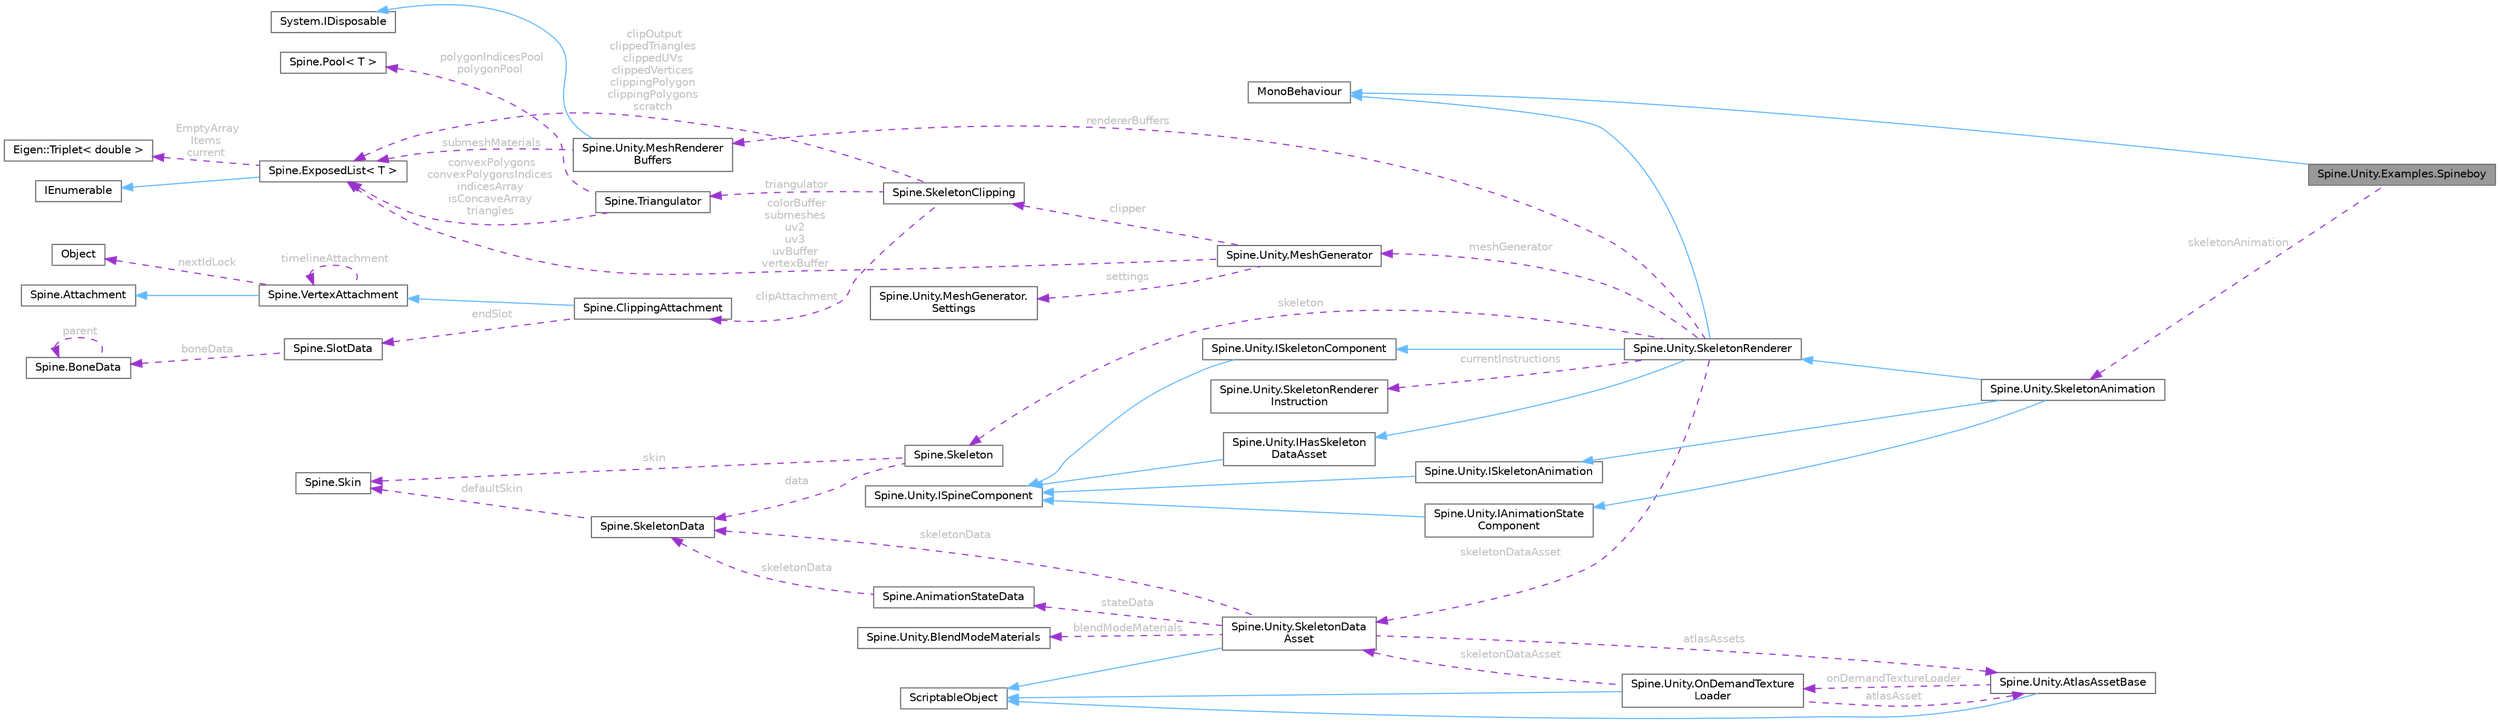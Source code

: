 digraph "Spine.Unity.Examples.Spineboy"
{
 // LATEX_PDF_SIZE
  bgcolor="transparent";
  edge [fontname=Helvetica,fontsize=10,labelfontname=Helvetica,labelfontsize=10];
  node [fontname=Helvetica,fontsize=10,shape=box,height=0.2,width=0.4];
  rankdir="LR";
  Node1 [id="Node000001",label="Spine.Unity.Examples.Spineboy",height=0.2,width=0.4,color="gray40", fillcolor="grey60", style="filled", fontcolor="black",tooltip=" "];
  Node2 -> Node1 [id="edge51_Node000001_Node000002",dir="back",color="steelblue1",style="solid",tooltip=" "];
  Node2 [id="Node000002",label="MonoBehaviour",height=0.2,width=0.4,color="gray40", fillcolor="white", style="filled",tooltip=" "];
  Node3 -> Node1 [id="edge52_Node000001_Node000003",dir="back",color="darkorchid3",style="dashed",tooltip=" ",label=" skeletonAnimation",fontcolor="grey" ];
  Node3 [id="Node000003",label="Spine.Unity.SkeletonAnimation",height=0.2,width=0.4,color="gray40", fillcolor="white", style="filled",URL="$class_spine_1_1_unity_1_1_skeleton_animation.html",tooltip=" "];
  Node4 -> Node3 [id="edge53_Node000003_Node000004",dir="back",color="steelblue1",style="solid",tooltip=" "];
  Node4 [id="Node000004",label="Spine.Unity.SkeletonRenderer",height=0.2,width=0.4,color="gray40", fillcolor="white", style="filled",URL="$class_spine_1_1_unity_1_1_skeleton_renderer.html",tooltip="Base class of animated Spine skeleton components. This component manages and renders a skeleton."];
  Node2 -> Node4 [id="edge54_Node000004_Node000002",dir="back",color="steelblue1",style="solid",tooltip=" "];
  Node5 -> Node4 [id="edge55_Node000004_Node000005",dir="back",color="steelblue1",style="solid",tooltip=" "];
  Node5 [id="Node000005",label="Spine.Unity.ISkeletonComponent",height=0.2,width=0.4,color="gray40", fillcolor="white", style="filled",URL="$interface_spine_1_1_unity_1_1_i_skeleton_component.html",tooltip="A Spine-Unity Component that manages a Spine.Skeleton instance, instantiated from a SkeletonDataAsset..."];
  Node6 -> Node5 [id="edge56_Node000005_Node000006",dir="back",color="steelblue1",style="solid",tooltip=" "];
  Node6 [id="Node000006",label="Spine.Unity.ISpineComponent",height=0.2,width=0.4,color="gray40", fillcolor="white", style="filled",URL="$interface_spine_1_1_unity_1_1_i_spine_component.html",tooltip=" "];
  Node7 -> Node4 [id="edge57_Node000004_Node000007",dir="back",color="steelblue1",style="solid",tooltip=" "];
  Node7 [id="Node000007",label="Spine.Unity.IHasSkeleton\lDataAsset",height=0.2,width=0.4,color="gray40", fillcolor="white", style="filled",URL="$interface_spine_1_1_unity_1_1_i_has_skeleton_data_asset.html",tooltip="Holds a reference to a SkeletonDataAsset."];
  Node6 -> Node7 [id="edge58_Node000007_Node000006",dir="back",color="steelblue1",style="solid",tooltip=" "];
  Node8 -> Node4 [id="edge59_Node000004_Node000008",dir="back",color="darkorchid3",style="dashed",tooltip=" ",label=" skeletonDataAsset",fontcolor="grey" ];
  Node8 [id="Node000008",label="Spine.Unity.SkeletonData\lAsset",height=0.2,width=0.4,color="gray40", fillcolor="white", style="filled",URL="$class_spine_1_1_unity_1_1_skeleton_data_asset.html",tooltip=" "];
  Node9 -> Node8 [id="edge60_Node000008_Node000009",dir="back",color="steelblue1",style="solid",tooltip=" "];
  Node9 [id="Node000009",label="ScriptableObject",height=0.2,width=0.4,color="gray40", fillcolor="white", style="filled",tooltip=" "];
  Node10 -> Node8 [id="edge61_Node000008_Node000010",dir="back",color="darkorchid3",style="dashed",tooltip=" ",label=" atlasAssets",fontcolor="grey" ];
  Node10 [id="Node000010",label="Spine.Unity.AtlasAssetBase",height=0.2,width=0.4,color="gray40", fillcolor="white", style="filled",URL="$class_spine_1_1_unity_1_1_atlas_asset_base.html",tooltip=" "];
  Node9 -> Node10 [id="edge62_Node000010_Node000009",dir="back",color="steelblue1",style="solid",tooltip=" "];
  Node11 -> Node10 [id="edge63_Node000010_Node000011",dir="back",color="darkorchid3",style="dashed",tooltip=" ",label=" onDemandTextureLoader",fontcolor="grey" ];
  Node11 [id="Node000011",label="Spine.Unity.OnDemandTexture\lLoader",height=0.2,width=0.4,color="gray40", fillcolor="white", style="filled",URL="$class_spine_1_1_unity_1_1_on_demand_texture_loader.html",tooltip=" "];
  Node9 -> Node11 [id="edge64_Node000011_Node000009",dir="back",color="steelblue1",style="solid",tooltip=" "];
  Node10 -> Node11 [id="edge65_Node000011_Node000010",dir="back",color="darkorchid3",style="dashed",tooltip=" ",label=" atlasAsset",fontcolor="grey" ];
  Node8 -> Node11 [id="edge66_Node000011_Node000008",dir="back",color="darkorchid3",style="dashed",tooltip=" ",label=" skeletonDataAsset",fontcolor="grey" ];
  Node12 -> Node8 [id="edge67_Node000008_Node000012",dir="back",color="darkorchid3",style="dashed",tooltip=" ",label=" blendModeMaterials",fontcolor="grey" ];
  Node12 [id="Node000012",label="Spine.Unity.BlendModeMaterials",height=0.2,width=0.4,color="gray40", fillcolor="white", style="filled",URL="$class_spine_1_1_unity_1_1_blend_mode_materials.html",tooltip=" "];
  Node13 -> Node8 [id="edge68_Node000008_Node000013",dir="back",color="darkorchid3",style="dashed",tooltip=" ",label=" skeletonData",fontcolor="grey" ];
  Node13 [id="Node000013",label="Spine.SkeletonData",height=0.2,width=0.4,color="gray40", fillcolor="white", style="filled",URL="$class_spine_1_1_skeleton_data.html",tooltip="Stores the setup pose and all of the stateless data for a skeleton."];
  Node14 -> Node13 [id="edge69_Node000013_Node000014",dir="back",color="darkorchid3",style="dashed",tooltip=" ",label=" defaultSkin",fontcolor="grey" ];
  Node14 [id="Node000014",label="Spine.Skin",height=0.2,width=0.4,color="gray40", fillcolor="white", style="filled",URL="$class_spine_1_1_skin.html",tooltip="Stores attachments by slot index and attachment name."];
  Node15 -> Node8 [id="edge70_Node000008_Node000015",dir="back",color="darkorchid3",style="dashed",tooltip=" ",label=" stateData",fontcolor="grey" ];
  Node15 [id="Node000015",label="Spine.AnimationStateData",height=0.2,width=0.4,color="gray40", fillcolor="white", style="filled",URL="$class_spine_1_1_animation_state_data.html",tooltip="Stores mix (crossfade) durations to be applied when AnimationState animations are changed."];
  Node13 -> Node15 [id="edge71_Node000015_Node000013",dir="back",color="darkorchid3",style="dashed",tooltip=" ",label=" skeletonData",fontcolor="grey" ];
  Node16 -> Node4 [id="edge72_Node000004_Node000016",dir="back",color="darkorchid3",style="dashed",tooltip=" ",label=" currentInstructions",fontcolor="grey" ];
  Node16 [id="Node000016",label="Spine.Unity.SkeletonRenderer\lInstruction",height=0.2,width=0.4,color="gray40", fillcolor="white", style="filled",URL="$class_spine_1_1_unity_1_1_skeleton_renderer_instruction.html",tooltip="Instructions used by a SkeletonRenderer to render a mesh."];
  Node17 -> Node4 [id="edge73_Node000004_Node000017",dir="back",color="darkorchid3",style="dashed",tooltip=" ",label=" meshGenerator",fontcolor="grey" ];
  Node17 [id="Node000017",label="Spine.Unity.MeshGenerator",height=0.2,width=0.4,color="gray40", fillcolor="white", style="filled",URL="$class_spine_1_1_unity_1_1_mesh_generator.html",tooltip="Holds several methods to prepare and generate a UnityEngine mesh based on a skeleton...."];
  Node18 -> Node17 [id="edge74_Node000017_Node000018",dir="back",color="darkorchid3",style="dashed",tooltip=" ",label=" settings",fontcolor="grey" ];
  Node18 [id="Node000018",label="Spine.Unity.MeshGenerator.\lSettings",height=0.2,width=0.4,color="gray40", fillcolor="white", style="filled",URL="$struct_spine_1_1_unity_1_1_mesh_generator_1_1_settings.html",tooltip=" "];
  Node19 -> Node17 [id="edge75_Node000017_Node000019",dir="back",color="darkorchid3",style="dashed",tooltip=" ",label=" colorBuffer\nsubmeshes\nuv2\nuv3\nuvBuffer\nvertexBuffer",fontcolor="grey" ];
  Node19 [id="Node000019",label="Spine.ExposedList\< T \>",height=0.2,width=0.4,color="gray40", fillcolor="white", style="filled",URL="$class_spine_1_1_exposed_list-1-g.html",tooltip=" "];
  Node20 -> Node19 [id="edge76_Node000019_Node000020",dir="back",color="steelblue1",style="solid",tooltip=" "];
  Node20 [id="Node000020",label="IEnumerable",height=0.2,width=0.4,color="gray40", fillcolor="white", style="filled",tooltip=" "];
  Node21 -> Node19 [id="edge77_Node000019_Node000021",dir="back",color="darkorchid3",style="dashed",tooltip=" ",label=" EmptyArray\nItems\ncurrent",fontcolor="grey" ];
  Node21 [id="Node000021",label="Eigen::Triplet\< double \>",height=0.2,width=0.4,color="gray40", fillcolor="white", style="filled",URL="$class_eigen_1_1_triplet.html",tooltip=" "];
  Node22 -> Node17 [id="edge78_Node000017_Node000022",dir="back",color="darkorchid3",style="dashed",tooltip=" ",label=" clipper",fontcolor="grey" ];
  Node22 [id="Node000022",label="Spine.SkeletonClipping",height=0.2,width=0.4,color="gray40", fillcolor="white", style="filled",URL="$class_spine_1_1_skeleton_clipping.html",tooltip=" "];
  Node23 -> Node22 [id="edge79_Node000022_Node000023",dir="back",color="darkorchid3",style="dashed",tooltip=" ",label=" triangulator",fontcolor="grey" ];
  Node23 [id="Node000023",label="Spine.Triangulator",height=0.2,width=0.4,color="gray40", fillcolor="white", style="filled",URL="$class_spine_1_1_triangulator.html",tooltip=" "];
  Node19 -> Node23 [id="edge80_Node000023_Node000019",dir="back",color="darkorchid3",style="dashed",tooltip=" ",label=" convexPolygons\nconvexPolygonsIndices\nindicesArray\nisConcaveArray\ntriangles",fontcolor="grey" ];
  Node24 -> Node23 [id="edge81_Node000023_Node000024",dir="back",color="darkorchid3",style="dashed",tooltip=" ",label=" polygonIndicesPool\npolygonPool",fontcolor="grey" ];
  Node24 [id="Node000024",label="Spine.Pool\< T \>",height=0.2,width=0.4,color="gray40", fillcolor="white", style="filled",URL="$class_spine_1_1_pool-1-g.html",tooltip=" "];
  Node19 -> Node22 [id="edge82_Node000022_Node000019",dir="back",color="darkorchid3",style="dashed",tooltip=" ",label=" clipOutput\nclippedTriangles\nclippedUVs\nclippedVertices\nclippingPolygon\nclippingPolygons\nscratch",fontcolor="grey" ];
  Node25 -> Node22 [id="edge83_Node000022_Node000025",dir="back",color="darkorchid3",style="dashed",tooltip=" ",label=" clipAttachment",fontcolor="grey" ];
  Node25 [id="Node000025",label="Spine.ClippingAttachment",height=0.2,width=0.4,color="gray40", fillcolor="white", style="filled",URL="$class_spine_1_1_clipping_attachment.html",tooltip=" "];
  Node26 -> Node25 [id="edge84_Node000025_Node000026",dir="back",color="steelblue1",style="solid",tooltip=" "];
  Node26 [id="Node000026",label="Spine.VertexAttachment",height=0.2,width=0.4,color="gray40", fillcolor="white", style="filled",URL="$class_spine_1_1_vertex_attachment.html",tooltip=">An attachment with vertices that are transformed by one or more bones and can be deformed by a slot'..."];
  Node27 -> Node26 [id="edge85_Node000026_Node000027",dir="back",color="steelblue1",style="solid",tooltip=" "];
  Node27 [id="Node000027",label="Spine.Attachment",height=0.2,width=0.4,color="gray40", fillcolor="white", style="filled",URL="$class_spine_1_1_attachment.html",tooltip="The base class for all attachments."];
  Node28 -> Node26 [id="edge86_Node000026_Node000028",dir="back",color="darkorchid3",style="dashed",tooltip=" ",label=" nextIdLock",fontcolor="grey" ];
  Node28 [id="Node000028",label="Object",height=0.2,width=0.4,color="gray40", fillcolor="white", style="filled",URL="$class_object.html",tooltip=" "];
  Node26 -> Node26 [id="edge87_Node000026_Node000026",dir="back",color="darkorchid3",style="dashed",tooltip=" ",label=" timelineAttachment",fontcolor="grey" ];
  Node29 -> Node25 [id="edge88_Node000025_Node000029",dir="back",color="darkorchid3",style="dashed",tooltip=" ",label=" endSlot",fontcolor="grey" ];
  Node29 [id="Node000029",label="Spine.SlotData",height=0.2,width=0.4,color="gray40", fillcolor="white", style="filled",URL="$class_spine_1_1_slot_data.html",tooltip=" "];
  Node30 -> Node29 [id="edge89_Node000029_Node000030",dir="back",color="darkorchid3",style="dashed",tooltip=" ",label=" boneData",fontcolor="grey" ];
  Node30 [id="Node000030",label="Spine.BoneData",height=0.2,width=0.4,color="gray40", fillcolor="white", style="filled",URL="$class_spine_1_1_bone_data.html",tooltip=" "];
  Node30 -> Node30 [id="edge90_Node000030_Node000030",dir="back",color="darkorchid3",style="dashed",tooltip=" ",label=" parent",fontcolor="grey" ];
  Node31 -> Node4 [id="edge91_Node000004_Node000031",dir="back",color="darkorchid3",style="dashed",tooltip=" ",label=" rendererBuffers",fontcolor="grey" ];
  Node31 [id="Node000031",label="Spine.Unity.MeshRenderer\lBuffers",height=0.2,width=0.4,color="gray40", fillcolor="white", style="filled",URL="$class_spine_1_1_unity_1_1_mesh_renderer_buffers.html",tooltip="A double-buffered Mesh, and a shared material array, bundled for use by Spine components that need to..."];
  Node32 -> Node31 [id="edge92_Node000031_Node000032",dir="back",color="steelblue1",style="solid",tooltip=" "];
  Node32 [id="Node000032",label="System.IDisposable",height=0.2,width=0.4,color="gray40", fillcolor="white", style="filled",tooltip=" "];
  Node19 -> Node31 [id="edge93_Node000031_Node000019",dir="back",color="darkorchid3",style="dashed",tooltip=" ",label=" submeshMaterials",fontcolor="grey" ];
  Node33 -> Node4 [id="edge94_Node000004_Node000033",dir="back",color="darkorchid3",style="dashed",tooltip=" ",label=" skeleton",fontcolor="grey" ];
  Node33 [id="Node000033",label="Spine.Skeleton",height=0.2,width=0.4,color="gray40", fillcolor="white", style="filled",URL="$class_spine_1_1_skeleton.html",tooltip=" "];
  Node13 -> Node33 [id="edge95_Node000033_Node000013",dir="back",color="darkorchid3",style="dashed",tooltip=" ",label=" data",fontcolor="grey" ];
  Node14 -> Node33 [id="edge96_Node000033_Node000014",dir="back",color="darkorchid3",style="dashed",tooltip=" ",label=" skin",fontcolor="grey" ];
  Node34 -> Node3 [id="edge97_Node000003_Node000034",dir="back",color="steelblue1",style="solid",tooltip=" "];
  Node34 [id="Node000034",label="Spine.Unity.ISkeletonAnimation",height=0.2,width=0.4,color="gray40", fillcolor="white", style="filled",URL="$interface_spine_1_1_unity_1_1_i_skeleton_animation.html",tooltip="A Spine-Unity Component that animates a Skeleton but not necessarily with a Spine...."];
  Node6 -> Node34 [id="edge98_Node000034_Node000006",dir="back",color="steelblue1",style="solid",tooltip=" "];
  Node35 -> Node3 [id="edge99_Node000003_Node000035",dir="back",color="steelblue1",style="solid",tooltip=" "];
  Node35 [id="Node000035",label="Spine.Unity.IAnimationState\lComponent",height=0.2,width=0.4,color="gray40", fillcolor="white", style="filled",URL="$interface_spine_1_1_unity_1_1_i_animation_state_component.html",tooltip="A Spine-Unity Component that uses a Spine.AnimationState to animate its skeleton."];
  Node6 -> Node35 [id="edge100_Node000035_Node000006",dir="back",color="steelblue1",style="solid",tooltip=" "];
}
